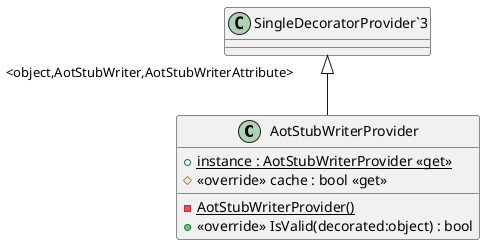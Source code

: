 @startuml
class AotStubWriterProvider {
    {static} - AotStubWriterProvider()
    + {static} instance : AotStubWriterProvider <<get>>
    # <<override>> cache : bool <<get>>
    + <<override>> IsValid(decorated:object) : bool
}
"SingleDecoratorProvider`3" "<object,AotStubWriter,AotStubWriterAttribute>" <|-- AotStubWriterProvider
@enduml
